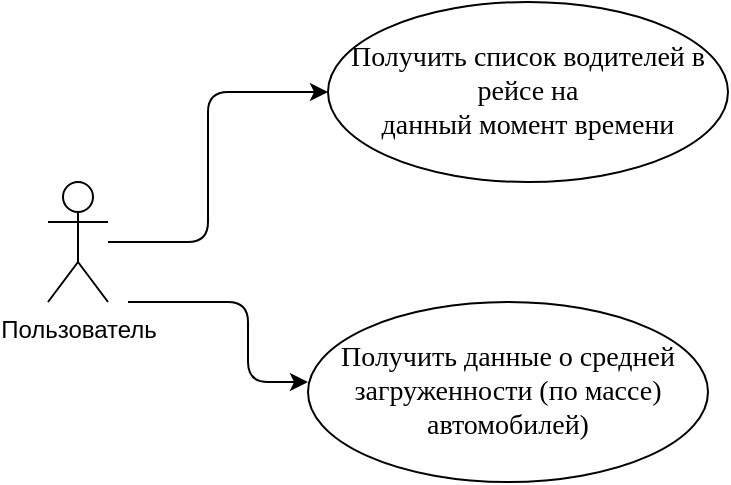 <mxfile version="14.8.4" type="device"><diagram id="VslcC_wAku4pLU2_gmj1" name="Page-1"><mxGraphModel dx="343" dy="619" grid="1" gridSize="10" guides="1" tooltips="1" connect="1" arrows="1" fold="1" page="1" pageScale="1" pageWidth="7000" pageHeight="5000" math="0" shadow="0"><root><mxCell id="0"/><mxCell id="1" parent="0"/><mxCell id="ebooxXDAaOAdtQfwkq2r-1" value="Пользователь" style="shape=umlActor;verticalLabelPosition=bottom;verticalAlign=top;html=1;outlineConnect=0;" vertex="1" parent="1"><mxGeometry x="100" y="310" width="30" height="60" as="geometry"/></mxCell><mxCell id="ebooxXDAaOAdtQfwkq2r-3" value="&lt;font face=&quot;Times New Roman&quot; style=&quot;font-size: 14px&quot;&gt;Получить&amp;nbsp;&lt;span&gt;список водителей в рейсе на&lt;br&gt;данный момент времени&lt;/span&gt;&lt;/font&gt;" style="ellipse;whiteSpace=wrap;html=1;" vertex="1" parent="1"><mxGeometry x="240" y="220" width="200" height="90" as="geometry"/></mxCell><mxCell id="ebooxXDAaOAdtQfwkq2r-5" value="" style="endArrow=classic;html=1;entryX=0;entryY=0.5;entryDx=0;entryDy=0;" edge="1" parent="1" source="ebooxXDAaOAdtQfwkq2r-1" target="ebooxXDAaOAdtQfwkq2r-3"><mxGeometry width="50" height="50" relative="1" as="geometry"><mxPoint x="180" y="360" as="sourcePoint"/><mxPoint x="230" y="310" as="targetPoint"/><Array as="points"><mxPoint x="180" y="340"/><mxPoint x="180" y="265"/></Array></mxGeometry></mxCell><mxCell id="ebooxXDAaOAdtQfwkq2r-6" value="" style="endArrow=classic;html=1;entryX=0;entryY=0.5;entryDx=0;entryDy=0;" edge="1" parent="1"><mxGeometry width="50" height="50" relative="1" as="geometry"><mxPoint x="140" y="370" as="sourcePoint"/><mxPoint x="230.0" y="410" as="targetPoint"/><Array as="points"><mxPoint x="200" y="370"/><mxPoint x="200" y="410"/></Array></mxGeometry></mxCell><mxCell id="ebooxXDAaOAdtQfwkq2r-7" value="&lt;font face=&quot;Times New Roman&quot;&gt;&lt;span style=&quot;font-size: 14px&quot;&gt;Получить данные о средней загруженности (по массе) автомобилей)&lt;/span&gt;&lt;/font&gt;" style="ellipse;whiteSpace=wrap;html=1;" vertex="1" parent="1"><mxGeometry x="230" y="370" width="200" height="90" as="geometry"/></mxCell></root></mxGraphModel></diagram></mxfile>